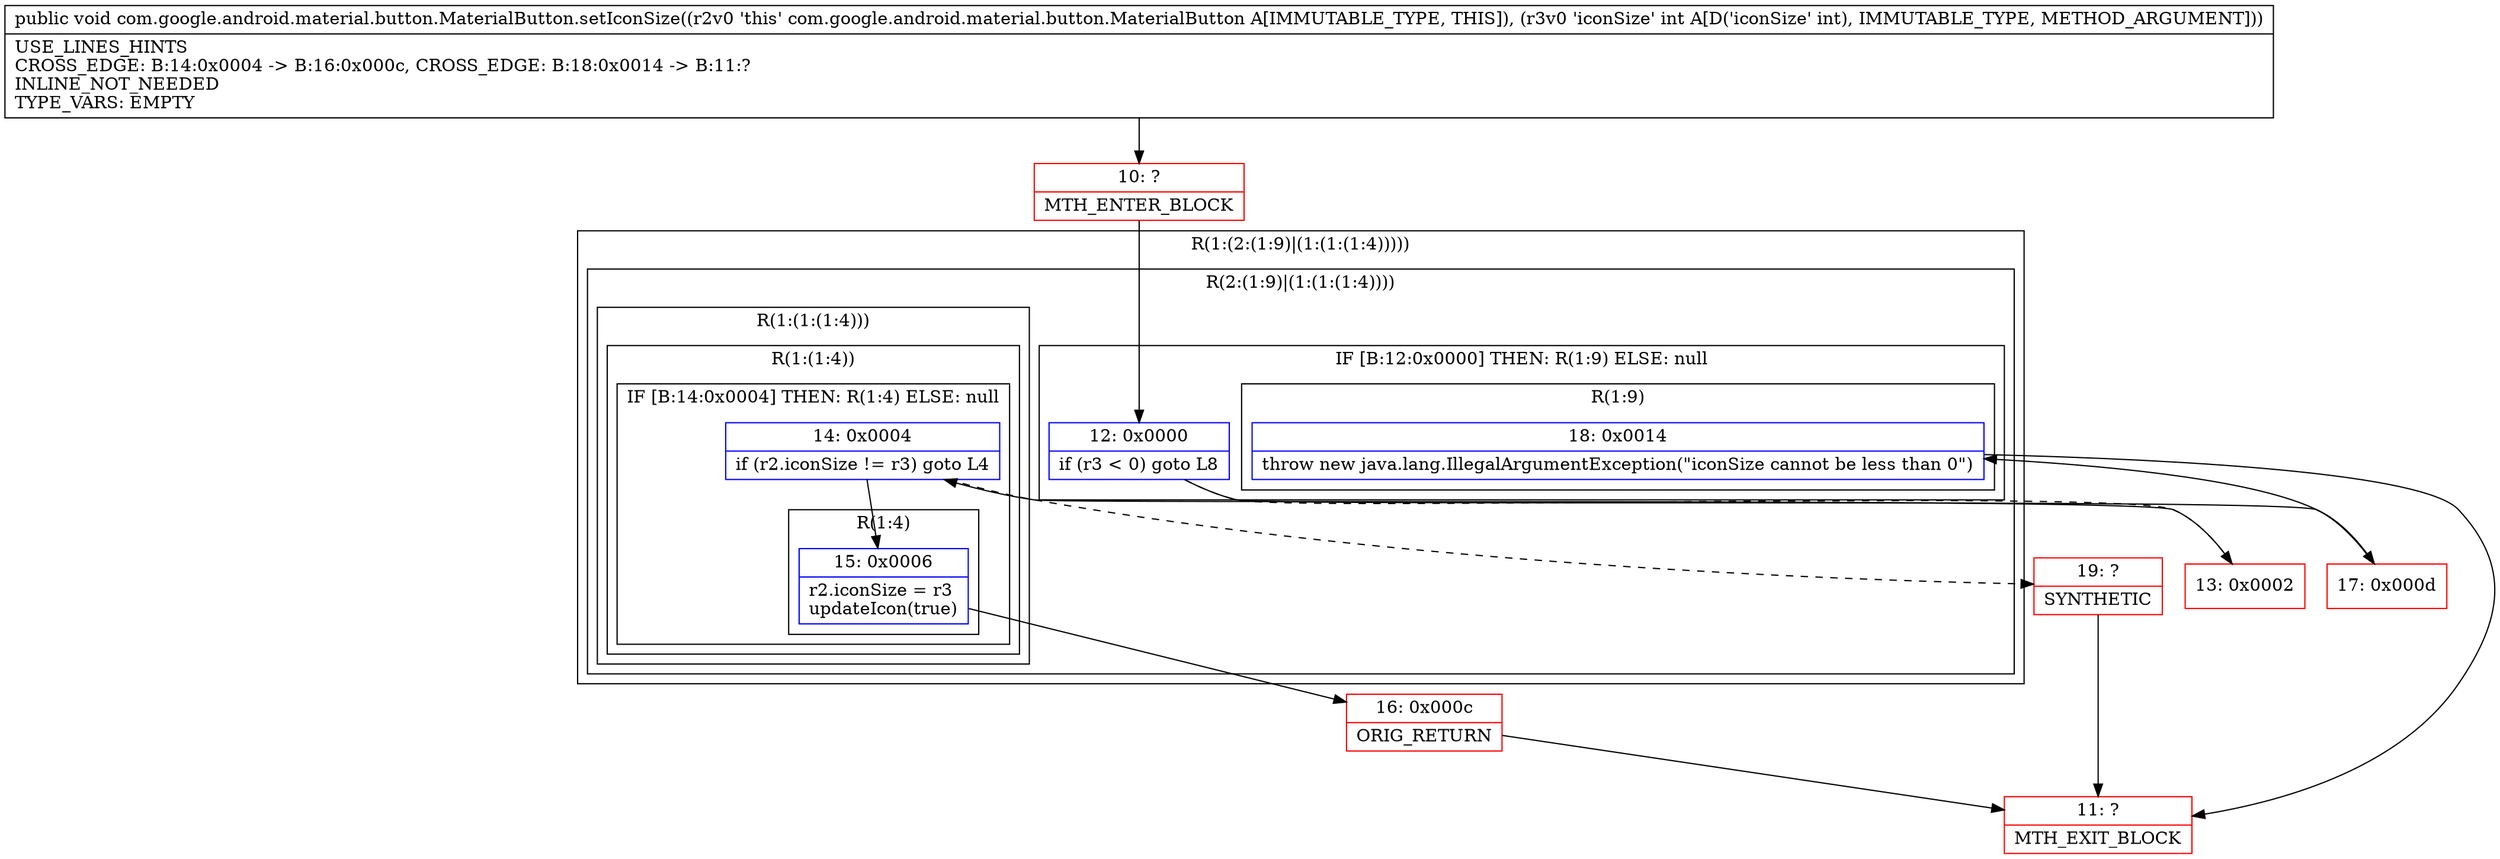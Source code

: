 digraph "CFG forcom.google.android.material.button.MaterialButton.setIconSize(I)V" {
subgraph cluster_Region_902285108 {
label = "R(1:(2:(1:9)|(1:(1:(1:4)))))";
node [shape=record,color=blue];
subgraph cluster_Region_882617278 {
label = "R(2:(1:9)|(1:(1:(1:4))))";
node [shape=record,color=blue];
subgraph cluster_IfRegion_1849104169 {
label = "IF [B:12:0x0000] THEN: R(1:9) ELSE: null";
node [shape=record,color=blue];
Node_12 [shape=record,label="{12\:\ 0x0000|if (r3 \< 0) goto L8\l}"];
subgraph cluster_Region_1948970094 {
label = "R(1:9)";
node [shape=record,color=blue];
Node_18 [shape=record,label="{18\:\ 0x0014|throw new java.lang.IllegalArgumentException(\"iconSize cannot be less than 0\")\l}"];
}
}
subgraph cluster_Region_2145352632 {
label = "R(1:(1:(1:4)))";
node [shape=record,color=blue];
subgraph cluster_Region_376498598 {
label = "R(1:(1:4))";
node [shape=record,color=blue];
subgraph cluster_IfRegion_1084766750 {
label = "IF [B:14:0x0004] THEN: R(1:4) ELSE: null";
node [shape=record,color=blue];
Node_14 [shape=record,label="{14\:\ 0x0004|if (r2.iconSize != r3) goto L4\l}"];
subgraph cluster_Region_1673717753 {
label = "R(1:4)";
node [shape=record,color=blue];
Node_15 [shape=record,label="{15\:\ 0x0006|r2.iconSize = r3\lupdateIcon(true)\l}"];
}
}
}
}
}
}
Node_10 [shape=record,color=red,label="{10\:\ ?|MTH_ENTER_BLOCK\l}"];
Node_13 [shape=record,color=red,label="{13\:\ 0x0002}"];
Node_16 [shape=record,color=red,label="{16\:\ 0x000c|ORIG_RETURN\l}"];
Node_11 [shape=record,color=red,label="{11\:\ ?|MTH_EXIT_BLOCK\l}"];
Node_19 [shape=record,color=red,label="{19\:\ ?|SYNTHETIC\l}"];
Node_17 [shape=record,color=red,label="{17\:\ 0x000d}"];
MethodNode[shape=record,label="{public void com.google.android.material.button.MaterialButton.setIconSize((r2v0 'this' com.google.android.material.button.MaterialButton A[IMMUTABLE_TYPE, THIS]), (r3v0 'iconSize' int A[D('iconSize' int), IMMUTABLE_TYPE, METHOD_ARGUMENT]))  | USE_LINES_HINTS\lCROSS_EDGE: B:14:0x0004 \-\> B:16:0x000c, CROSS_EDGE: B:18:0x0014 \-\> B:11:?\lINLINE_NOT_NEEDED\lTYPE_VARS: EMPTY\l}"];
MethodNode -> Node_10;Node_12 -> Node_13[style=dashed];
Node_12 -> Node_17;
Node_18 -> Node_11;
Node_14 -> Node_15;
Node_14 -> Node_19[style=dashed];
Node_15 -> Node_16;
Node_10 -> Node_12;
Node_13 -> Node_14;
Node_16 -> Node_11;
Node_19 -> Node_11;
Node_17 -> Node_18;
}

